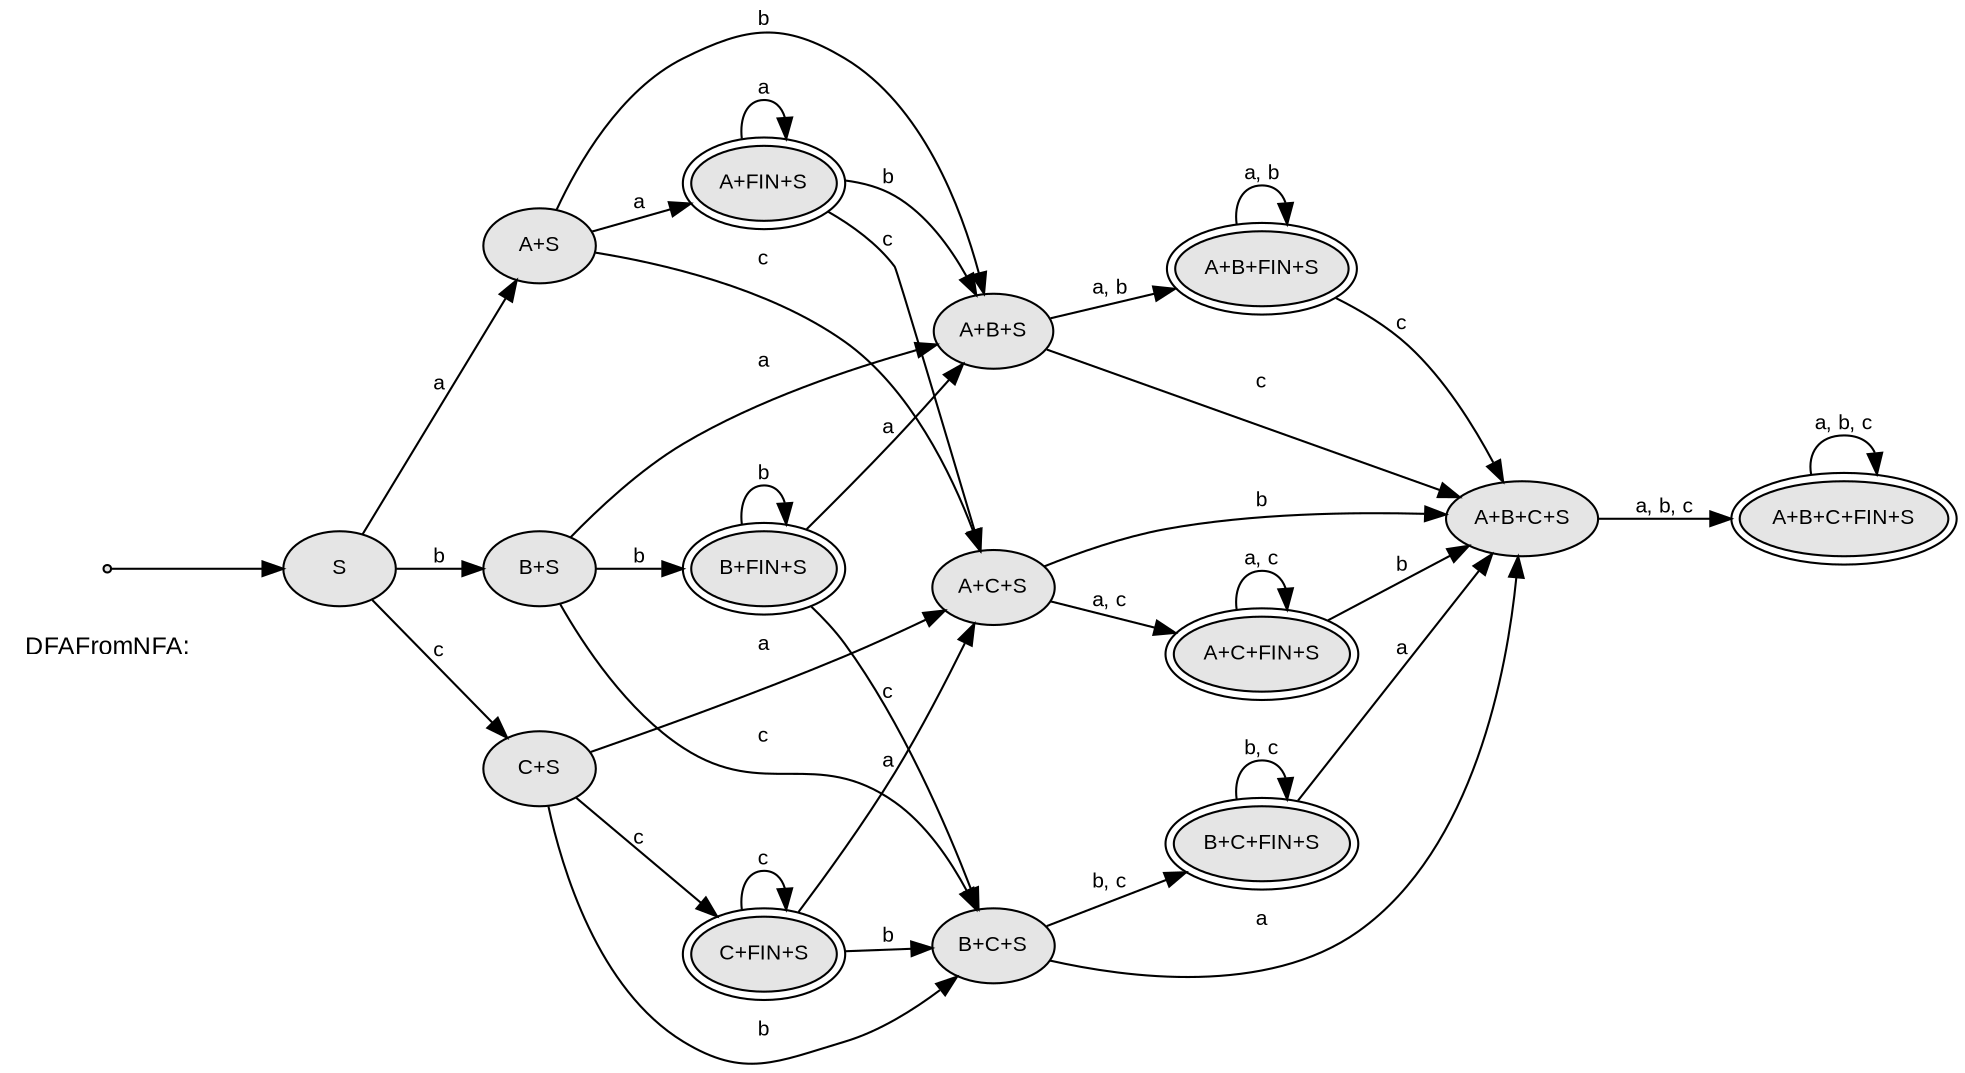 digraph finite_state_machine {

  rankdir = LR;

  node [fontname = Arial fontsize = 10 style = filled fillcolor = gray90]
  "DFAFromNFA:" [shape = none style = "" fontsize = 12];
  node [shape = point]; START; // shape for START node
  node [shape = ellipse peripheries = 2] "A+B+C+FIN+S" "A+B+FIN+S" "A+C+FIN+S" "A+FIN+S" "B+C+FIN+S" "B+FIN+S" "C+FIN+S"; // shape for final nodes
  node [shape = ellipse peripheries = 1];  // shape for non-final nodes
  START -> "S";

  "S" -> "A+S" [label = "a" fontname = Arial fontsize = 10]; 
  "S" -> "B+S" [label = "b" fontname = Arial fontsize = 10]; 
  "S" -> "C+S" [label = "c" fontname = Arial fontsize = 10]; 
  "A+S" -> "A+B+S" [label = "b" fontname = Arial fontsize = 10]; 
  "A+S" -> "A+C+S" [label = "c" fontname = Arial fontsize = 10]; 
  "A+S" -> "A+FIN+S" [label = "a" fontname = Arial fontsize = 10]; 
  "B+S" -> "A+B+S" [label = "a" fontname = Arial fontsize = 10]; 
  "B+S" -> "B+C+S" [label = "c" fontname = Arial fontsize = 10]; 
  "B+S" -> "B+FIN+S" [label = "b" fontname = Arial fontsize = 10]; 
  "C+S" -> "A+C+S" [label = "a" fontname = Arial fontsize = 10]; 
  "C+S" -> "B+C+S" [label = "b" fontname = Arial fontsize = 10]; 
  "C+S" -> "C+FIN+S" [label = "c" fontname = Arial fontsize = 10]; 
  "A+FIN+S" -> "A+B+S" [label = "b" fontname = Arial fontsize = 10]; 
  "A+FIN+S" -> "A+C+S" [label = "c" fontname = Arial fontsize = 10]; 
  "A+FIN+S" -> "A+FIN+S" [label = "a" fontname = Arial fontsize = 10]; 
  "A+B+S" -> "A+B+C+S" [label = "c" fontname = Arial fontsize = 10]; 
  "A+B+S" -> "A+B+FIN+S" [label = "a, b" fontname = Arial fontsize = 10]; 
  "A+C+S" -> "A+B+C+S" [label = "b" fontname = Arial fontsize = 10]; 
  "A+C+S" -> "A+C+FIN+S" [label = "a, c" fontname = Arial fontsize = 10]; 
  "B+FIN+S" -> "A+B+S" [label = "a" fontname = Arial fontsize = 10]; 
  "B+FIN+S" -> "B+C+S" [label = "c" fontname = Arial fontsize = 10]; 
  "B+FIN+S" -> "B+FIN+S" [label = "b" fontname = Arial fontsize = 10]; 
  "B+C+S" -> "A+B+C+S" [label = "a" fontname = Arial fontsize = 10]; 
  "B+C+S" -> "B+C+FIN+S" [label = "b, c" fontname = Arial fontsize = 10]; 
  "C+FIN+S" -> "A+C+S" [label = "a" fontname = Arial fontsize = 10]; 
  "C+FIN+S" -> "B+C+S" [label = "b" fontname = Arial fontsize = 10]; 
  "C+FIN+S" -> "C+FIN+S" [label = "c" fontname = Arial fontsize = 10]; 
  "A+B+FIN+S" -> "A+B+C+S" [label = "c" fontname = Arial fontsize = 10]; 
  "A+B+FIN+S" -> "A+B+FIN+S" [label = "a, b" fontname = Arial fontsize = 10]; 
  "A+B+C+S" -> "A+B+C+FIN+S" [label = "a, b, c" fontname = Arial fontsize = 10]; 
  "A+C+FIN+S" -> "A+B+C+S" [label = "b" fontname = Arial fontsize = 10]; 
  "A+C+FIN+S" -> "A+C+FIN+S" [label = "a, c" fontname = Arial fontsize = 10]; 
  "B+C+FIN+S" -> "A+B+C+S" [label = "a" fontname = Arial fontsize = 10]; 
  "B+C+FIN+S" -> "B+C+FIN+S" [label = "b, c" fontname = Arial fontsize = 10]; 
  "A+B+C+FIN+S" -> "A+B+C+FIN+S" [label = "a, b, c" fontname = Arial fontsize = 10]; 

}
